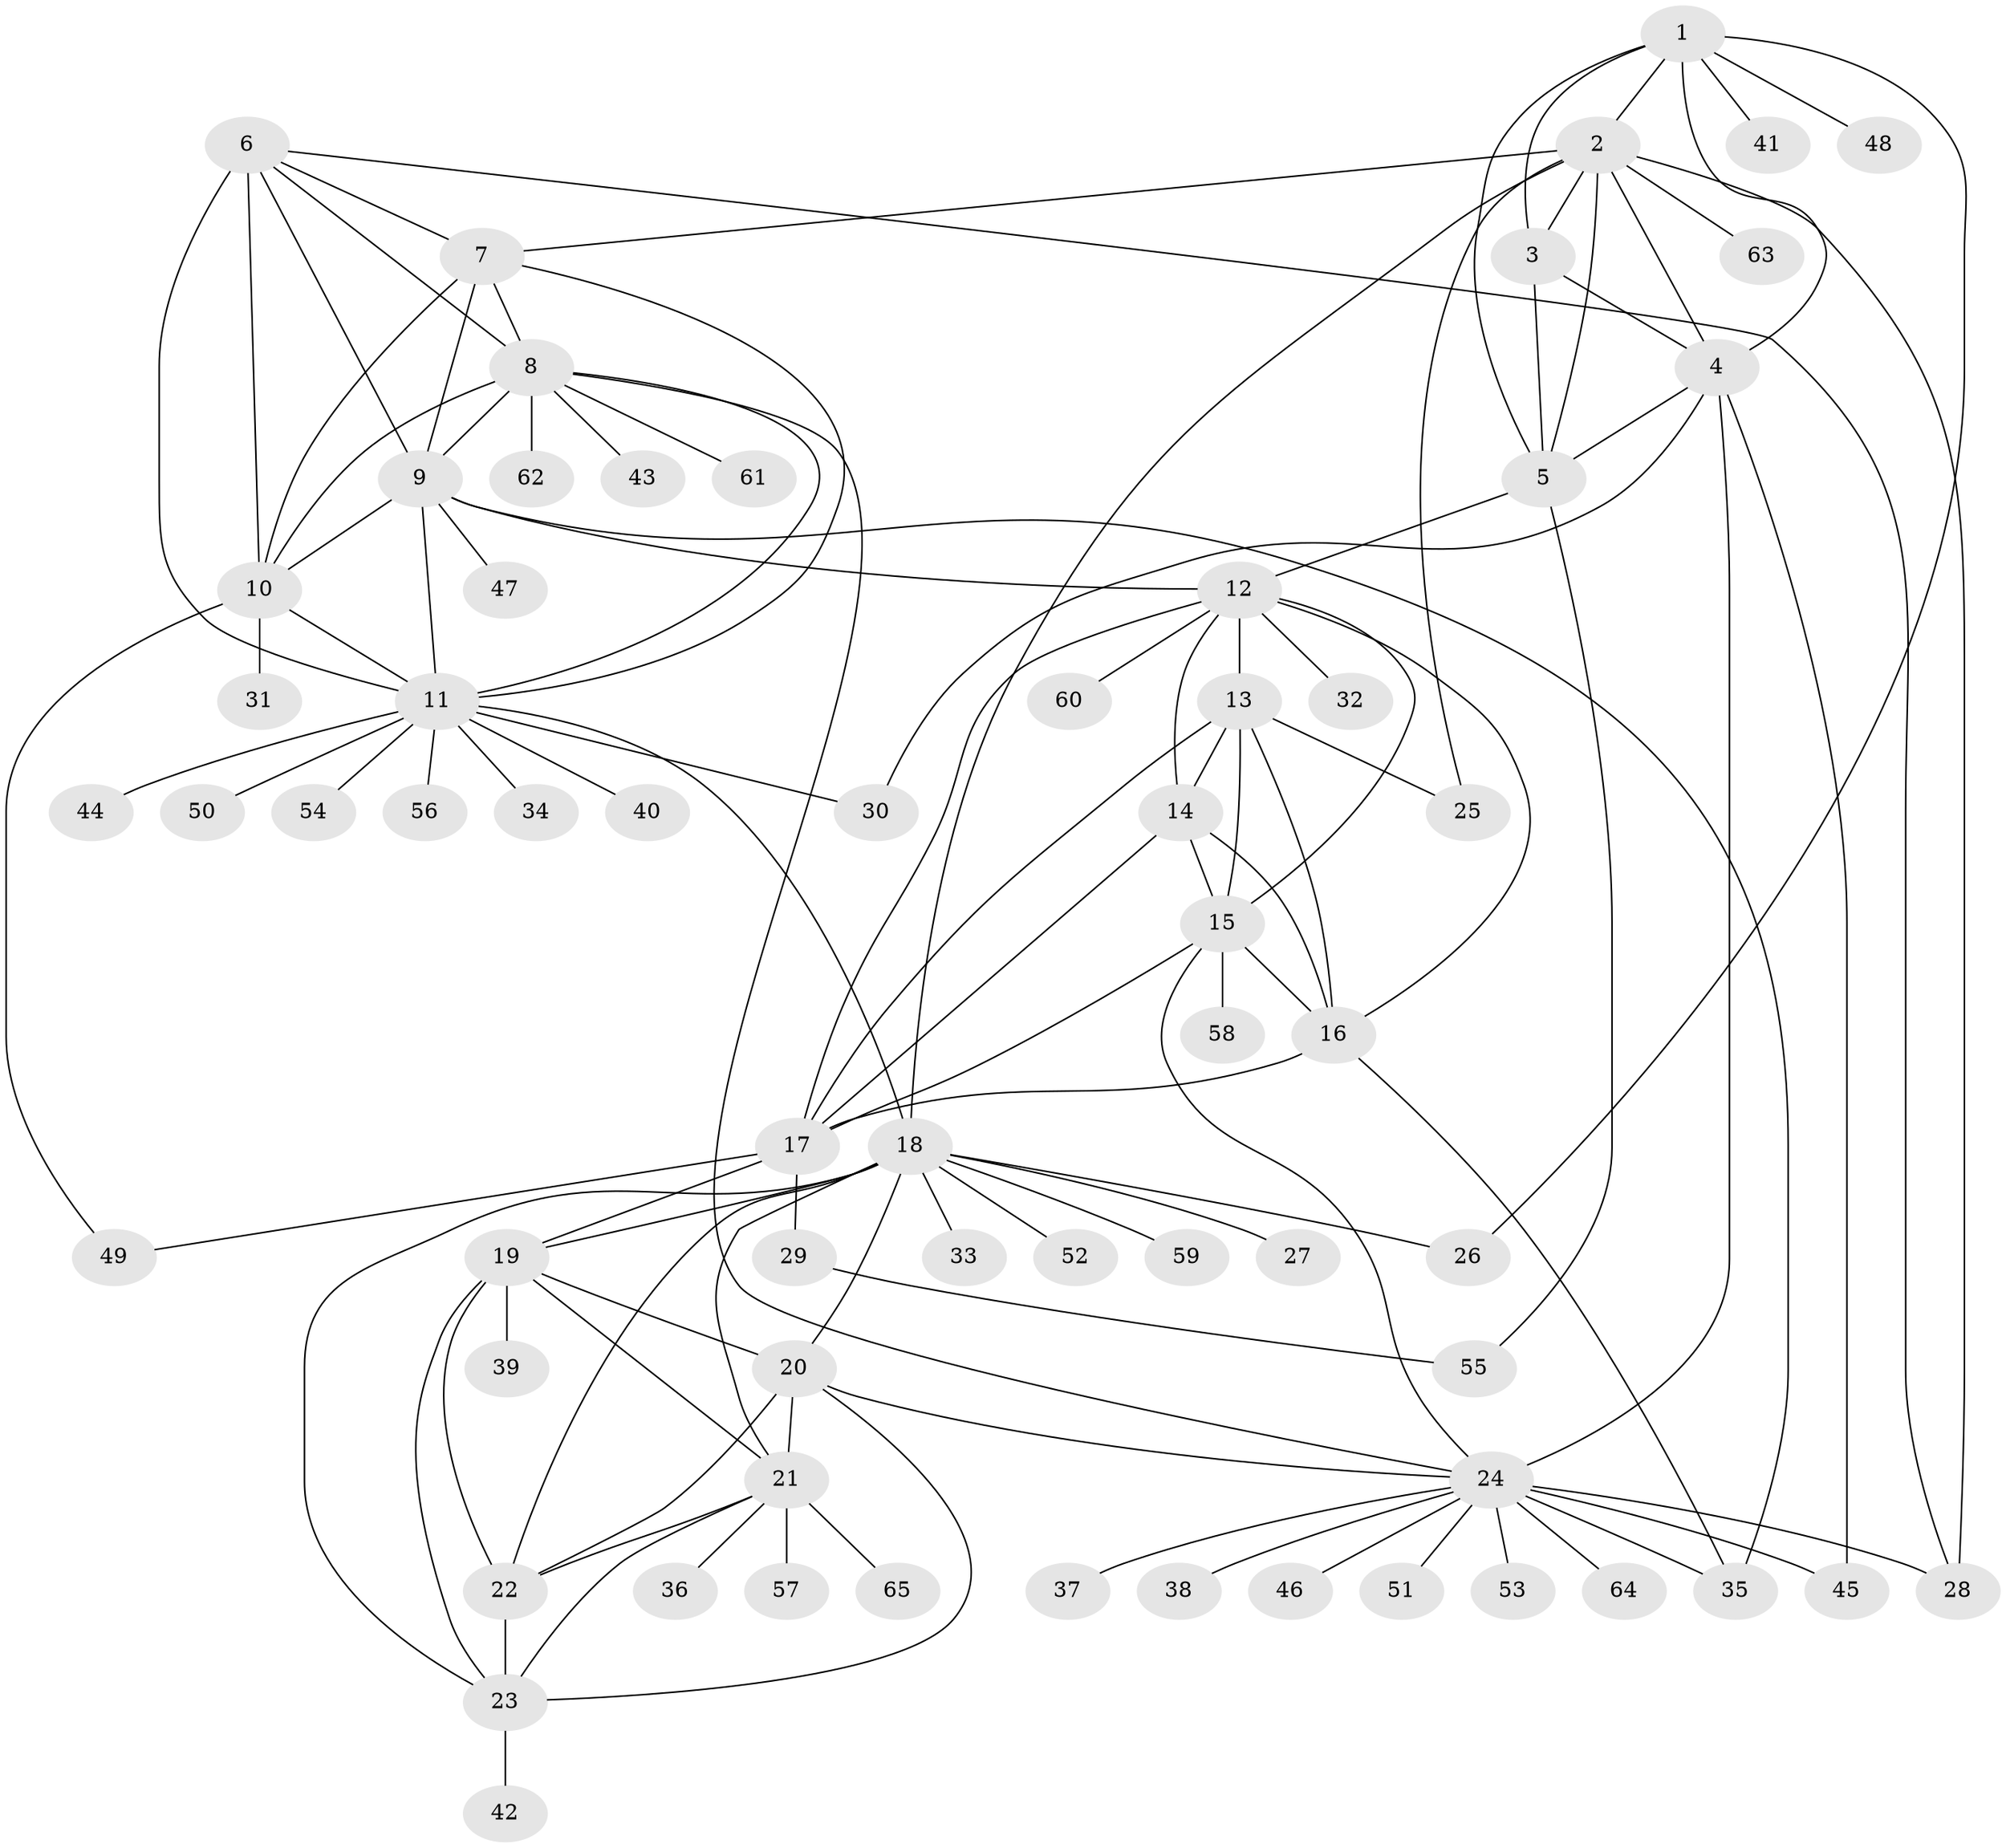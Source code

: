 // original degree distribution, {10: 0.046153846153846156, 9: 0.06153846153846154, 6: 0.038461538461538464, 11: 0.007692307692307693, 8: 0.03076923076923077, 5: 0.007692307692307693, 7: 0.015384615384615385, 15: 0.007692307692307693, 12: 0.007692307692307693, 13: 0.007692307692307693, 1: 0.5923076923076923, 2: 0.13846153846153847, 3: 0.038461538461538464}
// Generated by graph-tools (version 1.1) at 2025/37/03/09/25 02:37:17]
// undirected, 65 vertices, 116 edges
graph export_dot {
graph [start="1"]
  node [color=gray90,style=filled];
  1;
  2;
  3;
  4;
  5;
  6;
  7;
  8;
  9;
  10;
  11;
  12;
  13;
  14;
  15;
  16;
  17;
  18;
  19;
  20;
  21;
  22;
  23;
  24;
  25;
  26;
  27;
  28;
  29;
  30;
  31;
  32;
  33;
  34;
  35;
  36;
  37;
  38;
  39;
  40;
  41;
  42;
  43;
  44;
  45;
  46;
  47;
  48;
  49;
  50;
  51;
  52;
  53;
  54;
  55;
  56;
  57;
  58;
  59;
  60;
  61;
  62;
  63;
  64;
  65;
  1 -- 2 [weight=2.0];
  1 -- 3 [weight=1.0];
  1 -- 4 [weight=1.0];
  1 -- 5 [weight=1.0];
  1 -- 26 [weight=2.0];
  1 -- 41 [weight=1.0];
  1 -- 48 [weight=1.0];
  2 -- 3 [weight=5.0];
  2 -- 4 [weight=2.0];
  2 -- 5 [weight=2.0];
  2 -- 7 [weight=1.0];
  2 -- 18 [weight=1.0];
  2 -- 25 [weight=1.0];
  2 -- 28 [weight=1.0];
  2 -- 63 [weight=1.0];
  3 -- 4 [weight=1.0];
  3 -- 5 [weight=1.0];
  4 -- 5 [weight=1.0];
  4 -- 24 [weight=1.0];
  4 -- 30 [weight=1.0];
  4 -- 45 [weight=3.0];
  5 -- 12 [weight=1.0];
  5 -- 55 [weight=1.0];
  6 -- 7 [weight=1.0];
  6 -- 8 [weight=1.0];
  6 -- 9 [weight=1.0];
  6 -- 10 [weight=3.0];
  6 -- 11 [weight=1.0];
  6 -- 28 [weight=1.0];
  7 -- 8 [weight=1.0];
  7 -- 9 [weight=1.0];
  7 -- 10 [weight=1.0];
  7 -- 11 [weight=1.0];
  8 -- 9 [weight=1.0];
  8 -- 10 [weight=1.0];
  8 -- 11 [weight=1.0];
  8 -- 24 [weight=1.0];
  8 -- 43 [weight=1.0];
  8 -- 61 [weight=1.0];
  8 -- 62 [weight=1.0];
  9 -- 10 [weight=1.0];
  9 -- 11 [weight=1.0];
  9 -- 12 [weight=1.0];
  9 -- 35 [weight=1.0];
  9 -- 47 [weight=1.0];
  10 -- 11 [weight=1.0];
  10 -- 31 [weight=1.0];
  10 -- 49 [weight=1.0];
  11 -- 18 [weight=1.0];
  11 -- 30 [weight=2.0];
  11 -- 34 [weight=1.0];
  11 -- 40 [weight=1.0];
  11 -- 44 [weight=1.0];
  11 -- 50 [weight=1.0];
  11 -- 54 [weight=1.0];
  11 -- 56 [weight=1.0];
  12 -- 13 [weight=1.0];
  12 -- 14 [weight=1.0];
  12 -- 15 [weight=1.0];
  12 -- 16 [weight=1.0];
  12 -- 17 [weight=1.0];
  12 -- 32 [weight=1.0];
  12 -- 60 [weight=1.0];
  13 -- 14 [weight=1.0];
  13 -- 15 [weight=1.0];
  13 -- 16 [weight=1.0];
  13 -- 17 [weight=1.0];
  13 -- 25 [weight=3.0];
  14 -- 15 [weight=1.0];
  14 -- 16 [weight=7.0];
  14 -- 17 [weight=1.0];
  15 -- 16 [weight=1.0];
  15 -- 17 [weight=1.0];
  15 -- 24 [weight=1.0];
  15 -- 58 [weight=1.0];
  16 -- 17 [weight=1.0];
  16 -- 35 [weight=1.0];
  17 -- 19 [weight=1.0];
  17 -- 29 [weight=1.0];
  17 -- 49 [weight=1.0];
  18 -- 19 [weight=1.0];
  18 -- 20 [weight=1.0];
  18 -- 21 [weight=1.0];
  18 -- 22 [weight=1.0];
  18 -- 23 [weight=1.0];
  18 -- 26 [weight=1.0];
  18 -- 27 [weight=1.0];
  18 -- 33 [weight=1.0];
  18 -- 52 [weight=1.0];
  18 -- 59 [weight=1.0];
  19 -- 20 [weight=1.0];
  19 -- 21 [weight=1.0];
  19 -- 22 [weight=1.0];
  19 -- 23 [weight=1.0];
  19 -- 39 [weight=1.0];
  20 -- 21 [weight=1.0];
  20 -- 22 [weight=5.0];
  20 -- 23 [weight=1.0];
  20 -- 24 [weight=1.0];
  21 -- 22 [weight=1.0];
  21 -- 23 [weight=1.0];
  21 -- 36 [weight=1.0];
  21 -- 57 [weight=1.0];
  21 -- 65 [weight=1.0];
  22 -- 23 [weight=1.0];
  23 -- 42 [weight=1.0];
  24 -- 28 [weight=4.0];
  24 -- 35 [weight=1.0];
  24 -- 37 [weight=1.0];
  24 -- 38 [weight=1.0];
  24 -- 45 [weight=1.0];
  24 -- 46 [weight=1.0];
  24 -- 51 [weight=1.0];
  24 -- 53 [weight=2.0];
  24 -- 64 [weight=1.0];
  29 -- 55 [weight=1.0];
}
